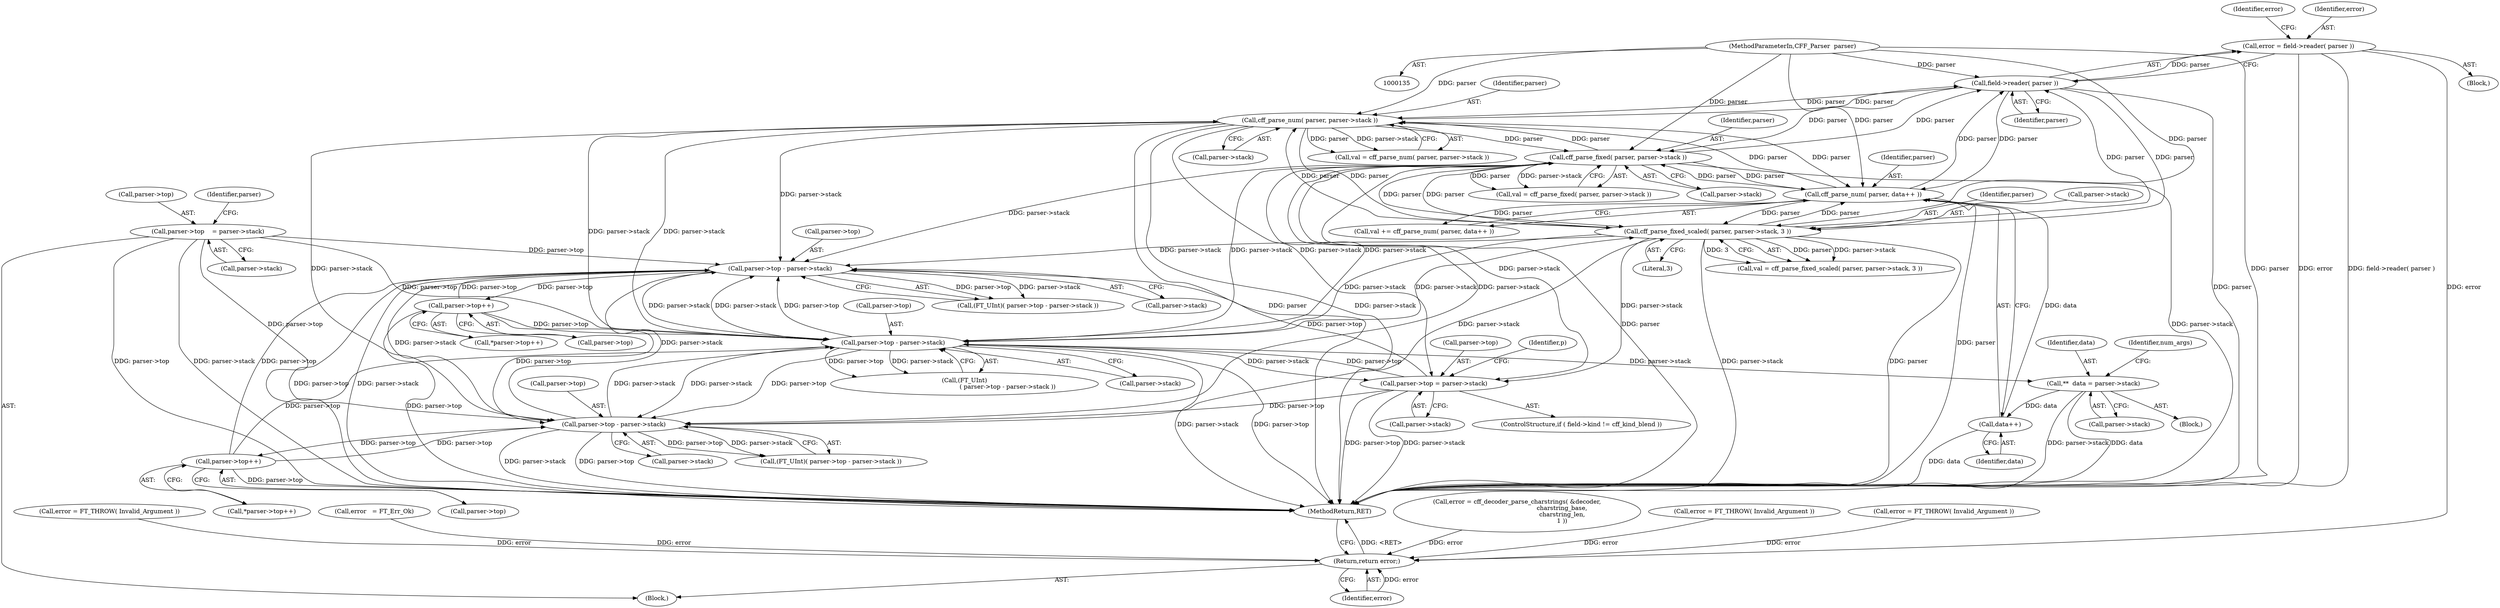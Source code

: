 digraph "1_savannah_beecf80a6deecbaf5d264d4f864451bde4fe98b8@API" {
"1000966" [label="(Call,error = field->reader( parser ))"];
"1000968" [label="(Call,field->reader( parser ))"];
"1000746" [label="(Call,cff_parse_num( parser, parser->stack ))"];
"1000755" [label="(Call,cff_parse_fixed( parser, parser->stack ))"];
"1000908" [label="(Call,cff_parse_num( parser, data++ ))"];
"1000764" [label="(Call,cff_parse_fixed_scaled( parser, parser->stack, 3 ))"];
"1000136" [label="(MethodParameterIn,CFF_Parser  parser)"];
"1000651" [label="(Call,parser->top - parser->stack)"];
"1000156" [label="(Call,parser->top    = parser->stack)"];
"1000981" [label="(Call,parser->top = parser->stack)"];
"1000218" [label="(Call,parser->top++)"];
"1000205" [label="(Call,parser->top - parser->stack)"];
"1000405" [label="(Call,parser->top++)"];
"1000392" [label="(Call,parser->top - parser->stack)"];
"1000910" [label="(Call,data++)"];
"1000874" [label="(Call,**  data = parser->stack)"];
"1000991" [label="(Return,return error;)"];
"1000746" [label="(Call,cff_parse_num( parser, parser->stack ))"];
"1000392" [label="(Call,parser->top - parser->stack)"];
"1000165" [label="(Identifier,parser)"];
"1000655" [label="(Call,parser->stack)"];
"1000219" [label="(Call,parser->top)"];
"1000139" [label="(Block,)"];
"1000764" [label="(Call,cff_parse_fixed_scaled( parser, parser->stack, 3 ))"];
"1000874" [label="(Call,**  data = parser->stack)"];
"1000747" [label="(Identifier,parser)"];
"1000860" [label="(Block,)"];
"1000762" [label="(Call,val = cff_parse_fixed_scaled( parser, parser->stack, 3 ))"];
"1000769" [label="(Literal,3)"];
"1000985" [label="(Call,parser->stack)"];
"1000755" [label="(Call,cff_parse_fixed( parser, parser->stack ))"];
"1000881" [label="(Identifier,num_args)"];
"1001011" [label="(MethodReturn,RET)"];
"1000971" [label="(Identifier,error)"];
"1000393" [label="(Call,parser->top)"];
"1000756" [label="(Identifier,parser)"];
"1000218" [label="(Call,parser->top++)"];
"1000753" [label="(Call,val = cff_parse_fixed( parser, parser->stack ))"];
"1000206" [label="(Call,parser->top)"];
"1000160" [label="(Call,parser->stack)"];
"1000757" [label="(Call,parser->stack)"];
"1000992" [label="(Identifier,error)"];
"1000205" [label="(Call,parser->top - parser->stack)"];
"1000649" [label="(Call,(FT_UInt)\n                                             ( parser->top - parser->stack ))"];
"1000765" [label="(Identifier,parser)"];
"1000969" [label="(Identifier,parser)"];
"1000361" [label="(Call,error = cff_decoder_parse_charstrings( &decoder,\n                                               charstring_base,\n                                               charstring_len,\n                                               1 ))"];
"1000404" [label="(Call,*parser->top++)"];
"1000906" [label="(Call,val += cff_parse_num( parser, data++ ))"];
"1000967" [label="(Identifier,error)"];
"1000766" [label="(Call,parser->stack)"];
"1000203" [label="(Call,(FT_UInt)( parser->top - parser->stack ))"];
"1000991" [label="(Return,return error;)"];
"1000209" [label="(Call,parser->stack)"];
"1000994" [label="(Call,error = FT_THROW( Invalid_Argument ))"];
"1000966" [label="(Call,error = field->reader( parser ))"];
"1000908" [label="(Call,cff_parse_num( parser, data++ ))"];
"1000136" [label="(MethodParameterIn,CFF_Parser  parser)"];
"1000909" [label="(Identifier,parser)"];
"1000748" [label="(Call,parser->stack)"];
"1000651" [label="(Call,parser->top - parser->stack)"];
"1000975" [label="(ControlStructure,if ( field->kind != cff_kind_blend ))"];
"1000652" [label="(Call,parser->top)"];
"1001006" [label="(Call,error = FT_THROW( Invalid_Argument ))"];
"1000981" [label="(Call,parser->top = parser->stack)"];
"1000982" [label="(Call,parser->top)"];
"1000406" [label="(Call,parser->top)"];
"1000396" [label="(Call,parser->stack)"];
"1000968" [label="(Call,field->reader( parser ))"];
"1000217" [label="(Call,*parser->top++)"];
"1001000" [label="(Call,error = FT_THROW( Invalid_Argument ))"];
"1000744" [label="(Call,val = cff_parse_num( parser, parser->stack ))"];
"1000876" [label="(Call,parser->stack)"];
"1000989" [label="(Identifier,p)"];
"1000157" [label="(Call,parser->top)"];
"1000156" [label="(Call,parser->top    = parser->stack)"];
"1000911" [label="(Identifier,data)"];
"1000875" [label="(Identifier,data)"];
"1000405" [label="(Call,parser->top++)"];
"1000390" [label="(Call,(FT_UInt)( parser->top - parser->stack ))"];
"1000740" [label="(Block,)"];
"1000910" [label="(Call,data++)"];
"1000145" [label="(Call,error   = FT_Err_Ok)"];
"1000966" -> "1000740"  [label="AST: "];
"1000966" -> "1000968"  [label="CFG: "];
"1000967" -> "1000966"  [label="AST: "];
"1000968" -> "1000966"  [label="AST: "];
"1000971" -> "1000966"  [label="CFG: "];
"1000966" -> "1001011"  [label="DDG: error"];
"1000966" -> "1001011"  [label="DDG: field->reader( parser )"];
"1000968" -> "1000966"  [label="DDG: parser"];
"1000966" -> "1000991"  [label="DDG: error"];
"1000968" -> "1000969"  [label="CFG: "];
"1000969" -> "1000968"  [label="AST: "];
"1000968" -> "1001011"  [label="DDG: parser"];
"1000968" -> "1000746"  [label="DDG: parser"];
"1000968" -> "1000755"  [label="DDG: parser"];
"1000968" -> "1000764"  [label="DDG: parser"];
"1000968" -> "1000908"  [label="DDG: parser"];
"1000746" -> "1000968"  [label="DDG: parser"];
"1000755" -> "1000968"  [label="DDG: parser"];
"1000908" -> "1000968"  [label="DDG: parser"];
"1000764" -> "1000968"  [label="DDG: parser"];
"1000136" -> "1000968"  [label="DDG: parser"];
"1000746" -> "1000744"  [label="AST: "];
"1000746" -> "1000748"  [label="CFG: "];
"1000747" -> "1000746"  [label="AST: "];
"1000748" -> "1000746"  [label="AST: "];
"1000744" -> "1000746"  [label="CFG: "];
"1000746" -> "1001011"  [label="DDG: parser->stack"];
"1000746" -> "1001011"  [label="DDG: parser"];
"1000746" -> "1000205"  [label="DDG: parser->stack"];
"1000746" -> "1000392"  [label="DDG: parser->stack"];
"1000746" -> "1000651"  [label="DDG: parser->stack"];
"1000746" -> "1000744"  [label="DDG: parser"];
"1000746" -> "1000744"  [label="DDG: parser->stack"];
"1000755" -> "1000746"  [label="DDG: parser"];
"1000908" -> "1000746"  [label="DDG: parser"];
"1000764" -> "1000746"  [label="DDG: parser"];
"1000136" -> "1000746"  [label="DDG: parser"];
"1000651" -> "1000746"  [label="DDG: parser->stack"];
"1000746" -> "1000755"  [label="DDG: parser"];
"1000746" -> "1000764"  [label="DDG: parser"];
"1000746" -> "1000908"  [label="DDG: parser"];
"1000746" -> "1000981"  [label="DDG: parser->stack"];
"1000755" -> "1000753"  [label="AST: "];
"1000755" -> "1000757"  [label="CFG: "];
"1000756" -> "1000755"  [label="AST: "];
"1000757" -> "1000755"  [label="AST: "];
"1000753" -> "1000755"  [label="CFG: "];
"1000755" -> "1001011"  [label="DDG: parser->stack"];
"1000755" -> "1001011"  [label="DDG: parser"];
"1000755" -> "1000205"  [label="DDG: parser->stack"];
"1000755" -> "1000392"  [label="DDG: parser->stack"];
"1000755" -> "1000651"  [label="DDG: parser->stack"];
"1000755" -> "1000753"  [label="DDG: parser"];
"1000755" -> "1000753"  [label="DDG: parser->stack"];
"1000908" -> "1000755"  [label="DDG: parser"];
"1000764" -> "1000755"  [label="DDG: parser"];
"1000136" -> "1000755"  [label="DDG: parser"];
"1000651" -> "1000755"  [label="DDG: parser->stack"];
"1000755" -> "1000764"  [label="DDG: parser"];
"1000755" -> "1000908"  [label="DDG: parser"];
"1000755" -> "1000981"  [label="DDG: parser->stack"];
"1000908" -> "1000906"  [label="AST: "];
"1000908" -> "1000910"  [label="CFG: "];
"1000909" -> "1000908"  [label="AST: "];
"1000910" -> "1000908"  [label="AST: "];
"1000906" -> "1000908"  [label="CFG: "];
"1000908" -> "1001011"  [label="DDG: parser"];
"1000908" -> "1000764"  [label="DDG: parser"];
"1000908" -> "1000906"  [label="DDG: parser"];
"1000764" -> "1000908"  [label="DDG: parser"];
"1000136" -> "1000908"  [label="DDG: parser"];
"1000910" -> "1000908"  [label="DDG: data"];
"1000764" -> "1000762"  [label="AST: "];
"1000764" -> "1000769"  [label="CFG: "];
"1000765" -> "1000764"  [label="AST: "];
"1000766" -> "1000764"  [label="AST: "];
"1000769" -> "1000764"  [label="AST: "];
"1000762" -> "1000764"  [label="CFG: "];
"1000764" -> "1001011"  [label="DDG: parser->stack"];
"1000764" -> "1001011"  [label="DDG: parser"];
"1000764" -> "1000205"  [label="DDG: parser->stack"];
"1000764" -> "1000392"  [label="DDG: parser->stack"];
"1000764" -> "1000651"  [label="DDG: parser->stack"];
"1000764" -> "1000762"  [label="DDG: parser"];
"1000764" -> "1000762"  [label="DDG: parser->stack"];
"1000764" -> "1000762"  [label="DDG: 3"];
"1000136" -> "1000764"  [label="DDG: parser"];
"1000651" -> "1000764"  [label="DDG: parser->stack"];
"1000764" -> "1000981"  [label="DDG: parser->stack"];
"1000136" -> "1000135"  [label="AST: "];
"1000136" -> "1001011"  [label="DDG: parser"];
"1000651" -> "1000649"  [label="AST: "];
"1000651" -> "1000655"  [label="CFG: "];
"1000652" -> "1000651"  [label="AST: "];
"1000655" -> "1000651"  [label="AST: "];
"1000649" -> "1000651"  [label="CFG: "];
"1000651" -> "1001011"  [label="DDG: parser->stack"];
"1000651" -> "1001011"  [label="DDG: parser->top"];
"1000651" -> "1000205"  [label="DDG: parser->top"];
"1000651" -> "1000205"  [label="DDG: parser->stack"];
"1000651" -> "1000392"  [label="DDG: parser->top"];
"1000651" -> "1000392"  [label="DDG: parser->stack"];
"1000651" -> "1000649"  [label="DDG: parser->top"];
"1000651" -> "1000649"  [label="DDG: parser->stack"];
"1000156" -> "1000651"  [label="DDG: parser->top"];
"1000981" -> "1000651"  [label="DDG: parser->top"];
"1000218" -> "1000651"  [label="DDG: parser->top"];
"1000405" -> "1000651"  [label="DDG: parser->top"];
"1000392" -> "1000651"  [label="DDG: parser->stack"];
"1000205" -> "1000651"  [label="DDG: parser->stack"];
"1000651" -> "1000874"  [label="DDG: parser->stack"];
"1000651" -> "1000981"  [label="DDG: parser->stack"];
"1000156" -> "1000139"  [label="AST: "];
"1000156" -> "1000160"  [label="CFG: "];
"1000157" -> "1000156"  [label="AST: "];
"1000160" -> "1000156"  [label="AST: "];
"1000165" -> "1000156"  [label="CFG: "];
"1000156" -> "1001011"  [label="DDG: parser->top"];
"1000156" -> "1001011"  [label="DDG: parser->stack"];
"1000156" -> "1000205"  [label="DDG: parser->top"];
"1000156" -> "1000392"  [label="DDG: parser->top"];
"1000981" -> "1000975"  [label="AST: "];
"1000981" -> "1000985"  [label="CFG: "];
"1000982" -> "1000981"  [label="AST: "];
"1000985" -> "1000981"  [label="AST: "];
"1000989" -> "1000981"  [label="CFG: "];
"1000981" -> "1001011"  [label="DDG: parser->top"];
"1000981" -> "1001011"  [label="DDG: parser->stack"];
"1000981" -> "1000205"  [label="DDG: parser->top"];
"1000981" -> "1000392"  [label="DDG: parser->top"];
"1000218" -> "1000217"  [label="AST: "];
"1000218" -> "1000219"  [label="CFG: "];
"1000219" -> "1000218"  [label="AST: "];
"1000217" -> "1000218"  [label="CFG: "];
"1000218" -> "1001011"  [label="DDG: parser->top"];
"1000218" -> "1000205"  [label="DDG: parser->top"];
"1000205" -> "1000218"  [label="DDG: parser->top"];
"1000218" -> "1000392"  [label="DDG: parser->top"];
"1000205" -> "1000203"  [label="AST: "];
"1000205" -> "1000209"  [label="CFG: "];
"1000206" -> "1000205"  [label="AST: "];
"1000209" -> "1000205"  [label="AST: "];
"1000203" -> "1000205"  [label="CFG: "];
"1000205" -> "1001011"  [label="DDG: parser->stack"];
"1000205" -> "1001011"  [label="DDG: parser->top"];
"1000205" -> "1000203"  [label="DDG: parser->top"];
"1000205" -> "1000203"  [label="DDG: parser->stack"];
"1000405" -> "1000205"  [label="DDG: parser->top"];
"1000392" -> "1000205"  [label="DDG: parser->stack"];
"1000205" -> "1000392"  [label="DDG: parser->stack"];
"1000405" -> "1000404"  [label="AST: "];
"1000405" -> "1000406"  [label="CFG: "];
"1000406" -> "1000405"  [label="AST: "];
"1000404" -> "1000405"  [label="CFG: "];
"1000405" -> "1001011"  [label="DDG: parser->top"];
"1000405" -> "1000392"  [label="DDG: parser->top"];
"1000392" -> "1000405"  [label="DDG: parser->top"];
"1000392" -> "1000390"  [label="AST: "];
"1000392" -> "1000396"  [label="CFG: "];
"1000393" -> "1000392"  [label="AST: "];
"1000396" -> "1000392"  [label="AST: "];
"1000390" -> "1000392"  [label="CFG: "];
"1000392" -> "1001011"  [label="DDG: parser->stack"];
"1000392" -> "1001011"  [label="DDG: parser->top"];
"1000392" -> "1000390"  [label="DDG: parser->top"];
"1000392" -> "1000390"  [label="DDG: parser->stack"];
"1000910" -> "1000911"  [label="CFG: "];
"1000911" -> "1000910"  [label="AST: "];
"1000910" -> "1001011"  [label="DDG: data"];
"1000874" -> "1000910"  [label="DDG: data"];
"1000874" -> "1000860"  [label="AST: "];
"1000874" -> "1000876"  [label="CFG: "];
"1000875" -> "1000874"  [label="AST: "];
"1000876" -> "1000874"  [label="AST: "];
"1000881" -> "1000874"  [label="CFG: "];
"1000874" -> "1001011"  [label="DDG: parser->stack"];
"1000874" -> "1001011"  [label="DDG: data"];
"1000991" -> "1000139"  [label="AST: "];
"1000991" -> "1000992"  [label="CFG: "];
"1000992" -> "1000991"  [label="AST: "];
"1001011" -> "1000991"  [label="CFG: "];
"1000991" -> "1001011"  [label="DDG: <RET>"];
"1000992" -> "1000991"  [label="DDG: error"];
"1001006" -> "1000991"  [label="DDG: error"];
"1001000" -> "1000991"  [label="DDG: error"];
"1000145" -> "1000991"  [label="DDG: error"];
"1000994" -> "1000991"  [label="DDG: error"];
"1000361" -> "1000991"  [label="DDG: error"];
}
